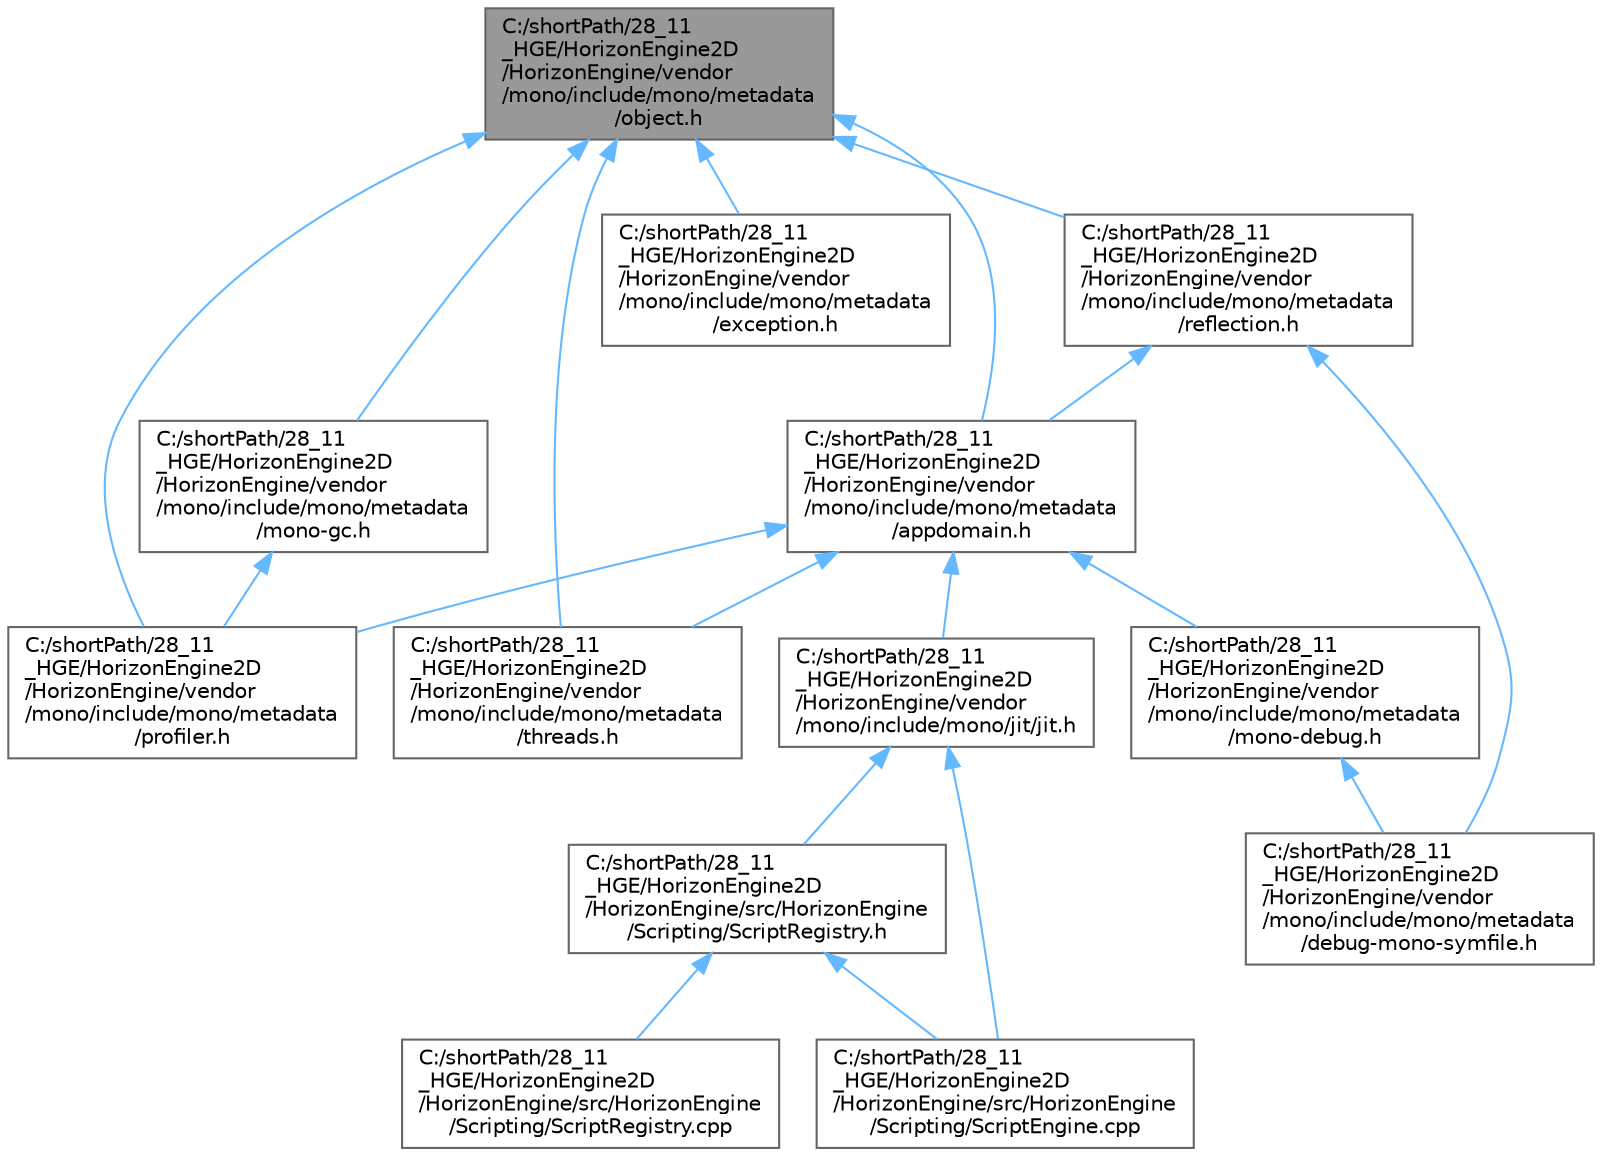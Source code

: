 digraph "C:/shortPath/28_11_HGE/HorizonEngine2D/HorizonEngine/vendor/mono/include/mono/metadata/object.h"
{
 // LATEX_PDF_SIZE
  bgcolor="transparent";
  edge [fontname=Helvetica,fontsize=10,labelfontname=Helvetica,labelfontsize=10];
  node [fontname=Helvetica,fontsize=10,shape=box,height=0.2,width=0.4];
  Node1 [label="C:/shortPath/28_11\l_HGE/HorizonEngine2D\l/HorizonEngine/vendor\l/mono/include/mono/metadata\l/object.h",height=0.2,width=0.4,color="gray40", fillcolor="grey60", style="filled", fontcolor="black",tooltip=" "];
  Node1 -> Node2 [dir="back",color="steelblue1",style="solid"];
  Node2 [label="C:/shortPath/28_11\l_HGE/HorizonEngine2D\l/HorizonEngine/vendor\l/mono/include/mono/metadata\l/appdomain.h",height=0.2,width=0.4,color="grey40", fillcolor="white", style="filled",URL="$appdomain_8h.html",tooltip=" "];
  Node2 -> Node3 [dir="back",color="steelblue1",style="solid"];
  Node3 [label="C:/shortPath/28_11\l_HGE/HorizonEngine2D\l/HorizonEngine/vendor\l/mono/include/mono/jit/jit.h",height=0.2,width=0.4,color="grey40", fillcolor="white", style="filled",URL="$jit_8h.html",tooltip=" "];
  Node3 -> Node4 [dir="back",color="steelblue1",style="solid"];
  Node4 [label="C:/shortPath/28_11\l_HGE/HorizonEngine2D\l/HorizonEngine/src/HorizonEngine\l/Scripting/ScriptEngine.cpp",height=0.2,width=0.4,color="grey40", fillcolor="white", style="filled",URL="$_script_engine_8cpp.html",tooltip=" "];
  Node3 -> Node5 [dir="back",color="steelblue1",style="solid"];
  Node5 [label="C:/shortPath/28_11\l_HGE/HorizonEngine2D\l/HorizonEngine/src/HorizonEngine\l/Scripting/ScriptRegistry.h",height=0.2,width=0.4,color="grey40", fillcolor="white", style="filled",URL="$_script_registry_8h.html",tooltip=" "];
  Node5 -> Node4 [dir="back",color="steelblue1",style="solid"];
  Node5 -> Node6 [dir="back",color="steelblue1",style="solid"];
  Node6 [label="C:/shortPath/28_11\l_HGE/HorizonEngine2D\l/HorizonEngine/src/HorizonEngine\l/Scripting/ScriptRegistry.cpp",height=0.2,width=0.4,color="grey40", fillcolor="white", style="filled",URL="$_script_registry_8cpp.html",tooltip=" "];
  Node2 -> Node7 [dir="back",color="steelblue1",style="solid"];
  Node7 [label="C:/shortPath/28_11\l_HGE/HorizonEngine2D\l/HorizonEngine/vendor\l/mono/include/mono/metadata\l/mono-debug.h",height=0.2,width=0.4,color="grey40", fillcolor="white", style="filled",URL="$mono-debug_8h.html",tooltip=" "];
  Node7 -> Node8 [dir="back",color="steelblue1",style="solid"];
  Node8 [label="C:/shortPath/28_11\l_HGE/HorizonEngine2D\l/HorizonEngine/vendor\l/mono/include/mono/metadata\l/debug-mono-symfile.h",height=0.2,width=0.4,color="grey40", fillcolor="white", style="filled",URL="$debug-mono-symfile_8h.html",tooltip=" "];
  Node2 -> Node9 [dir="back",color="steelblue1",style="solid"];
  Node9 [label="C:/shortPath/28_11\l_HGE/HorizonEngine2D\l/HorizonEngine/vendor\l/mono/include/mono/metadata\l/profiler.h",height=0.2,width=0.4,color="grey40", fillcolor="white", style="filled",URL="$profiler_8h.html",tooltip=" "];
  Node2 -> Node10 [dir="back",color="steelblue1",style="solid"];
  Node10 [label="C:/shortPath/28_11\l_HGE/HorizonEngine2D\l/HorizonEngine/vendor\l/mono/include/mono/metadata\l/threads.h",height=0.2,width=0.4,color="grey40", fillcolor="white", style="filled",URL="$threads_8h.html",tooltip=" "];
  Node1 -> Node11 [dir="back",color="steelblue1",style="solid"];
  Node11 [label="C:/shortPath/28_11\l_HGE/HorizonEngine2D\l/HorizonEngine/vendor\l/mono/include/mono/metadata\l/exception.h",height=0.2,width=0.4,color="grey40", fillcolor="white", style="filled",URL="$exception_8h.html",tooltip=" "];
  Node1 -> Node12 [dir="back",color="steelblue1",style="solid"];
  Node12 [label="C:/shortPath/28_11\l_HGE/HorizonEngine2D\l/HorizonEngine/vendor\l/mono/include/mono/metadata\l/mono-gc.h",height=0.2,width=0.4,color="grey40", fillcolor="white", style="filled",URL="$mono-gc_8h.html",tooltip=" "];
  Node12 -> Node9 [dir="back",color="steelblue1",style="solid"];
  Node1 -> Node9 [dir="back",color="steelblue1",style="solid"];
  Node1 -> Node13 [dir="back",color="steelblue1",style="solid"];
  Node13 [label="C:/shortPath/28_11\l_HGE/HorizonEngine2D\l/HorizonEngine/vendor\l/mono/include/mono/metadata\l/reflection.h",height=0.2,width=0.4,color="grey40", fillcolor="white", style="filled",URL="$reflection_8h.html",tooltip=" "];
  Node13 -> Node2 [dir="back",color="steelblue1",style="solid"];
  Node13 -> Node8 [dir="back",color="steelblue1",style="solid"];
  Node1 -> Node10 [dir="back",color="steelblue1",style="solid"];
}
